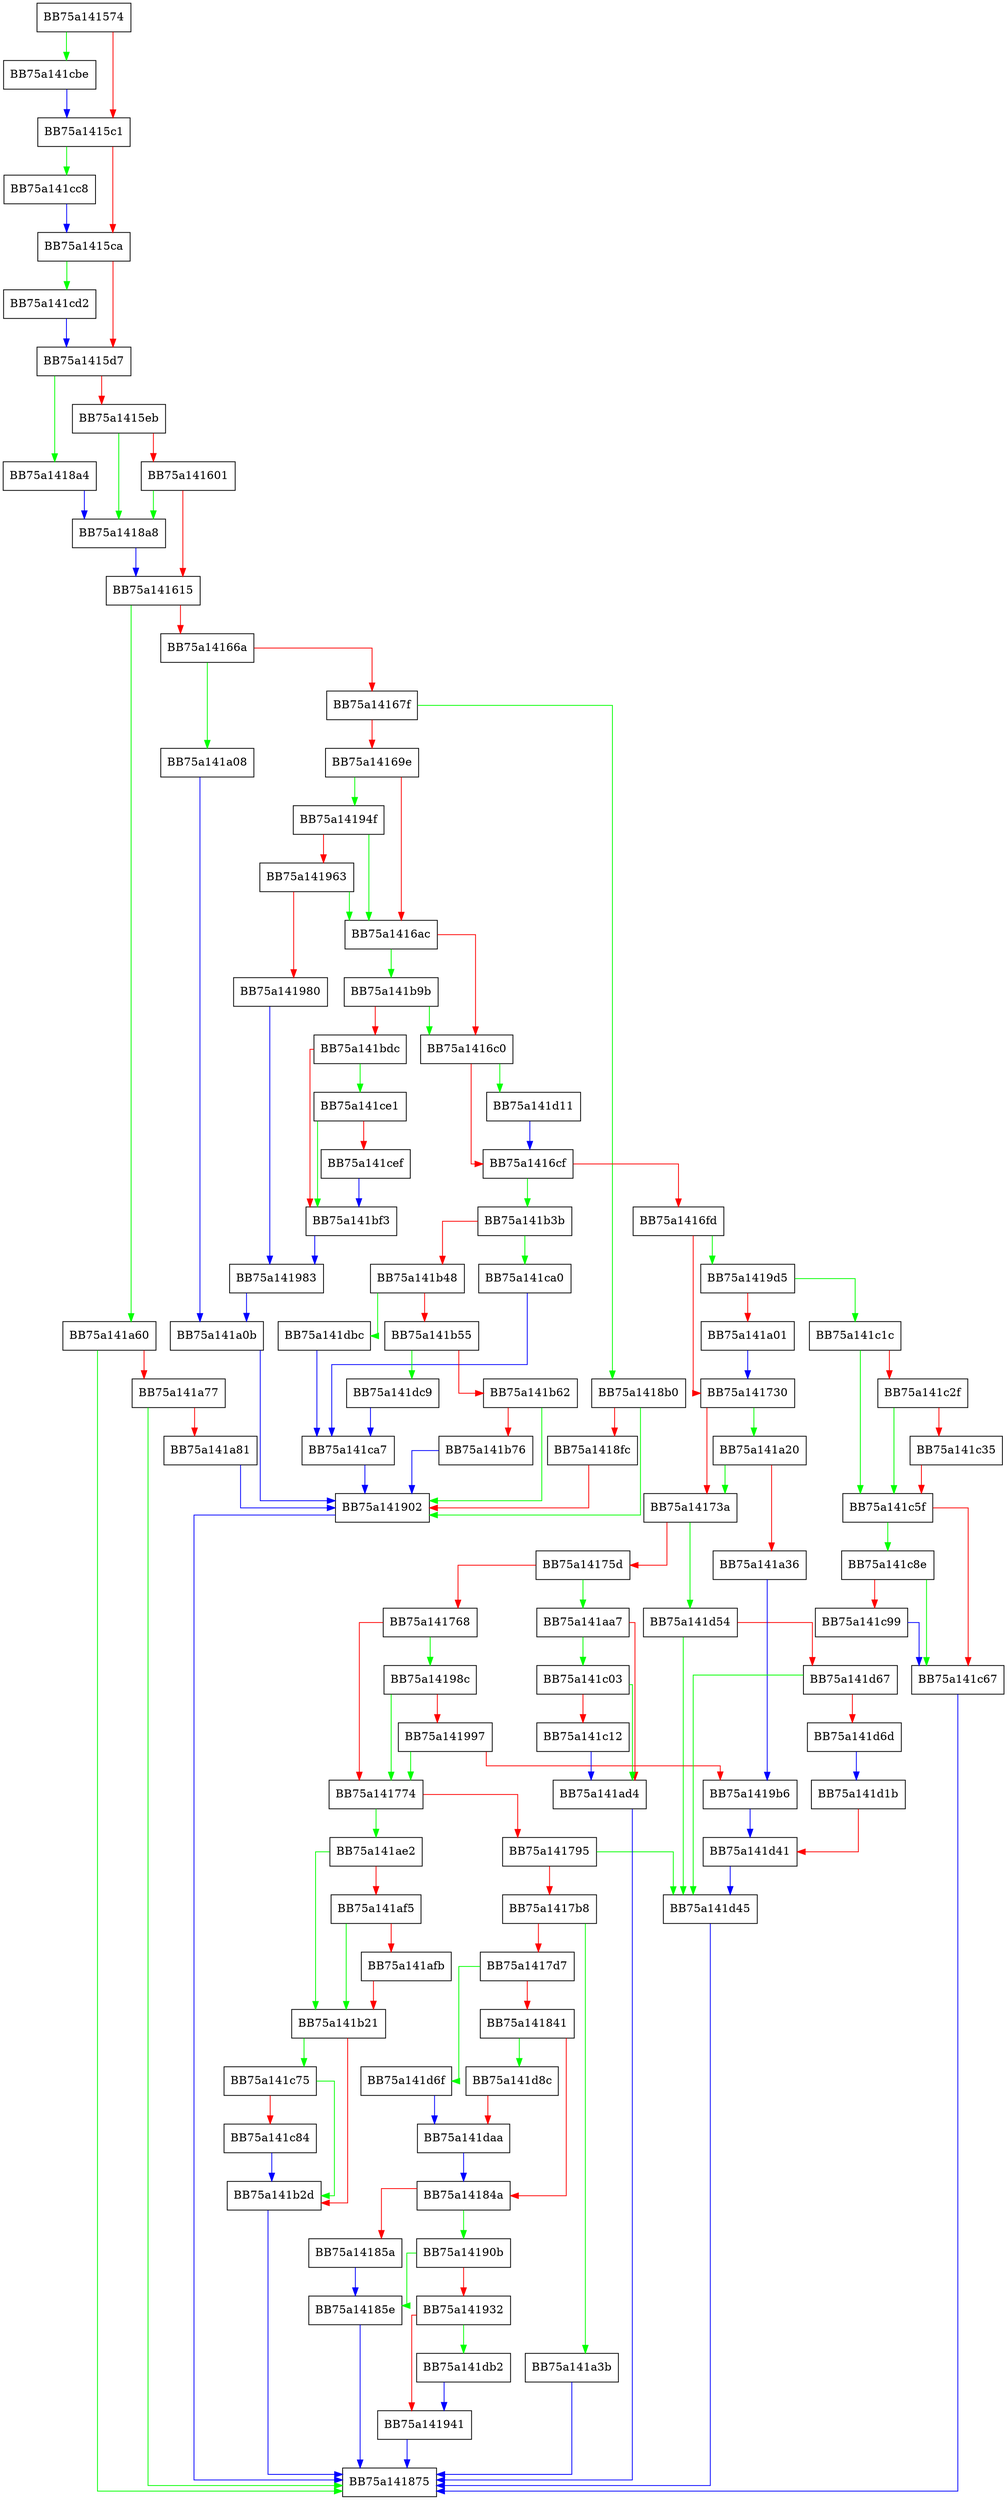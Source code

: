 digraph Open {
  node [shape="box"];
  graph [splines=ortho];
  BB75a141574 -> BB75a141cbe [color="green"];
  BB75a141574 -> BB75a1415c1 [color="red"];
  BB75a1415c1 -> BB75a141cc8 [color="green"];
  BB75a1415c1 -> BB75a1415ca [color="red"];
  BB75a1415ca -> BB75a141cd2 [color="green"];
  BB75a1415ca -> BB75a1415d7 [color="red"];
  BB75a1415d7 -> BB75a1418a4 [color="green"];
  BB75a1415d7 -> BB75a1415eb [color="red"];
  BB75a1415eb -> BB75a1418a8 [color="green"];
  BB75a1415eb -> BB75a141601 [color="red"];
  BB75a141601 -> BB75a1418a8 [color="green"];
  BB75a141601 -> BB75a141615 [color="red"];
  BB75a141615 -> BB75a141a60 [color="green"];
  BB75a141615 -> BB75a14166a [color="red"];
  BB75a14166a -> BB75a141a08 [color="green"];
  BB75a14166a -> BB75a14167f [color="red"];
  BB75a14167f -> BB75a1418b0 [color="green"];
  BB75a14167f -> BB75a14169e [color="red"];
  BB75a14169e -> BB75a14194f [color="green"];
  BB75a14169e -> BB75a1416ac [color="red"];
  BB75a1416ac -> BB75a141b9b [color="green"];
  BB75a1416ac -> BB75a1416c0 [color="red"];
  BB75a1416c0 -> BB75a141d11 [color="green"];
  BB75a1416c0 -> BB75a1416cf [color="red"];
  BB75a1416cf -> BB75a141b3b [color="green"];
  BB75a1416cf -> BB75a1416fd [color="red"];
  BB75a1416fd -> BB75a1419d5 [color="green"];
  BB75a1416fd -> BB75a141730 [color="red"];
  BB75a141730 -> BB75a141a20 [color="green"];
  BB75a141730 -> BB75a14173a [color="red"];
  BB75a14173a -> BB75a141d54 [color="green"];
  BB75a14173a -> BB75a14175d [color="red"];
  BB75a14175d -> BB75a141aa7 [color="green"];
  BB75a14175d -> BB75a141768 [color="red"];
  BB75a141768 -> BB75a14198c [color="green"];
  BB75a141768 -> BB75a141774 [color="red"];
  BB75a141774 -> BB75a141ae2 [color="green"];
  BB75a141774 -> BB75a141795 [color="red"];
  BB75a141795 -> BB75a141d45 [color="green"];
  BB75a141795 -> BB75a1417b8 [color="red"];
  BB75a1417b8 -> BB75a141a3b [color="green"];
  BB75a1417b8 -> BB75a1417d7 [color="red"];
  BB75a1417d7 -> BB75a141d6f [color="green"];
  BB75a1417d7 -> BB75a141841 [color="red"];
  BB75a141841 -> BB75a141d8c [color="green"];
  BB75a141841 -> BB75a14184a [color="red"];
  BB75a14184a -> BB75a14190b [color="green"];
  BB75a14184a -> BB75a14185a [color="red"];
  BB75a14185a -> BB75a14185e [color="blue"];
  BB75a14185e -> BB75a141875 [color="blue"];
  BB75a1418a4 -> BB75a1418a8 [color="blue"];
  BB75a1418a8 -> BB75a141615 [color="blue"];
  BB75a1418b0 -> BB75a141902 [color="green"];
  BB75a1418b0 -> BB75a1418fc [color="red"];
  BB75a1418fc -> BB75a141902 [color="red"];
  BB75a141902 -> BB75a141875 [color="blue"];
  BB75a14190b -> BB75a14185e [color="green"];
  BB75a14190b -> BB75a141932 [color="red"];
  BB75a141932 -> BB75a141db2 [color="green"];
  BB75a141932 -> BB75a141941 [color="red"];
  BB75a141941 -> BB75a141875 [color="blue"];
  BB75a14194f -> BB75a1416ac [color="green"];
  BB75a14194f -> BB75a141963 [color="red"];
  BB75a141963 -> BB75a1416ac [color="green"];
  BB75a141963 -> BB75a141980 [color="red"];
  BB75a141980 -> BB75a141983 [color="blue"];
  BB75a141983 -> BB75a141a0b [color="blue"];
  BB75a14198c -> BB75a141774 [color="green"];
  BB75a14198c -> BB75a141997 [color="red"];
  BB75a141997 -> BB75a141774 [color="green"];
  BB75a141997 -> BB75a1419b6 [color="red"];
  BB75a1419b6 -> BB75a141d41 [color="blue"];
  BB75a1419d5 -> BB75a141c1c [color="green"];
  BB75a1419d5 -> BB75a141a01 [color="red"];
  BB75a141a01 -> BB75a141730 [color="blue"];
  BB75a141a08 -> BB75a141a0b [color="blue"];
  BB75a141a0b -> BB75a141902 [color="blue"];
  BB75a141a20 -> BB75a14173a [color="green"];
  BB75a141a20 -> BB75a141a36 [color="red"];
  BB75a141a36 -> BB75a1419b6 [color="blue"];
  BB75a141a3b -> BB75a141875 [color="blue"];
  BB75a141a60 -> BB75a141875 [color="green"];
  BB75a141a60 -> BB75a141a77 [color="red"];
  BB75a141a77 -> BB75a141875 [color="green"];
  BB75a141a77 -> BB75a141a81 [color="red"];
  BB75a141a81 -> BB75a141902 [color="blue"];
  BB75a141aa7 -> BB75a141c03 [color="green"];
  BB75a141aa7 -> BB75a141ad4 [color="red"];
  BB75a141ad4 -> BB75a141875 [color="blue"];
  BB75a141ae2 -> BB75a141b21 [color="green"];
  BB75a141ae2 -> BB75a141af5 [color="red"];
  BB75a141af5 -> BB75a141b21 [color="green"];
  BB75a141af5 -> BB75a141afb [color="red"];
  BB75a141afb -> BB75a141b21 [color="red"];
  BB75a141b21 -> BB75a141c75 [color="green"];
  BB75a141b21 -> BB75a141b2d [color="red"];
  BB75a141b2d -> BB75a141875 [color="blue"];
  BB75a141b3b -> BB75a141ca0 [color="green"];
  BB75a141b3b -> BB75a141b48 [color="red"];
  BB75a141b48 -> BB75a141dbc [color="green"];
  BB75a141b48 -> BB75a141b55 [color="red"];
  BB75a141b55 -> BB75a141dc9 [color="green"];
  BB75a141b55 -> BB75a141b62 [color="red"];
  BB75a141b62 -> BB75a141902 [color="green"];
  BB75a141b62 -> BB75a141b76 [color="red"];
  BB75a141b76 -> BB75a141902 [color="blue"];
  BB75a141b9b -> BB75a1416c0 [color="green"];
  BB75a141b9b -> BB75a141bdc [color="red"];
  BB75a141bdc -> BB75a141ce1 [color="green"];
  BB75a141bdc -> BB75a141bf3 [color="red"];
  BB75a141bf3 -> BB75a141983 [color="blue"];
  BB75a141c03 -> BB75a141ad4 [color="green"];
  BB75a141c03 -> BB75a141c12 [color="red"];
  BB75a141c12 -> BB75a141ad4 [color="blue"];
  BB75a141c1c -> BB75a141c5f [color="green"];
  BB75a141c1c -> BB75a141c2f [color="red"];
  BB75a141c2f -> BB75a141c5f [color="green"];
  BB75a141c2f -> BB75a141c35 [color="red"];
  BB75a141c35 -> BB75a141c5f [color="red"];
  BB75a141c5f -> BB75a141c8e [color="green"];
  BB75a141c5f -> BB75a141c67 [color="red"];
  BB75a141c67 -> BB75a141875 [color="blue"];
  BB75a141c75 -> BB75a141b2d [color="green"];
  BB75a141c75 -> BB75a141c84 [color="red"];
  BB75a141c84 -> BB75a141b2d [color="blue"];
  BB75a141c8e -> BB75a141c67 [color="green"];
  BB75a141c8e -> BB75a141c99 [color="red"];
  BB75a141c99 -> BB75a141c67 [color="blue"];
  BB75a141ca0 -> BB75a141ca7 [color="blue"];
  BB75a141ca7 -> BB75a141902 [color="blue"];
  BB75a141cbe -> BB75a1415c1 [color="blue"];
  BB75a141cc8 -> BB75a1415ca [color="blue"];
  BB75a141cd2 -> BB75a1415d7 [color="blue"];
  BB75a141ce1 -> BB75a141bf3 [color="green"];
  BB75a141ce1 -> BB75a141cef [color="red"];
  BB75a141cef -> BB75a141bf3 [color="blue"];
  BB75a141d11 -> BB75a1416cf [color="blue"];
  BB75a141d1b -> BB75a141d41 [color="red"];
  BB75a141d41 -> BB75a141d45 [color="blue"];
  BB75a141d45 -> BB75a141875 [color="blue"];
  BB75a141d54 -> BB75a141d45 [color="green"];
  BB75a141d54 -> BB75a141d67 [color="red"];
  BB75a141d67 -> BB75a141d45 [color="green"];
  BB75a141d67 -> BB75a141d6d [color="red"];
  BB75a141d6d -> BB75a141d1b [color="blue"];
  BB75a141d6f -> BB75a141daa [color="blue"];
  BB75a141d8c -> BB75a141daa [color="red"];
  BB75a141daa -> BB75a14184a [color="blue"];
  BB75a141db2 -> BB75a141941 [color="blue"];
  BB75a141dbc -> BB75a141ca7 [color="blue"];
  BB75a141dc9 -> BB75a141ca7 [color="blue"];
}